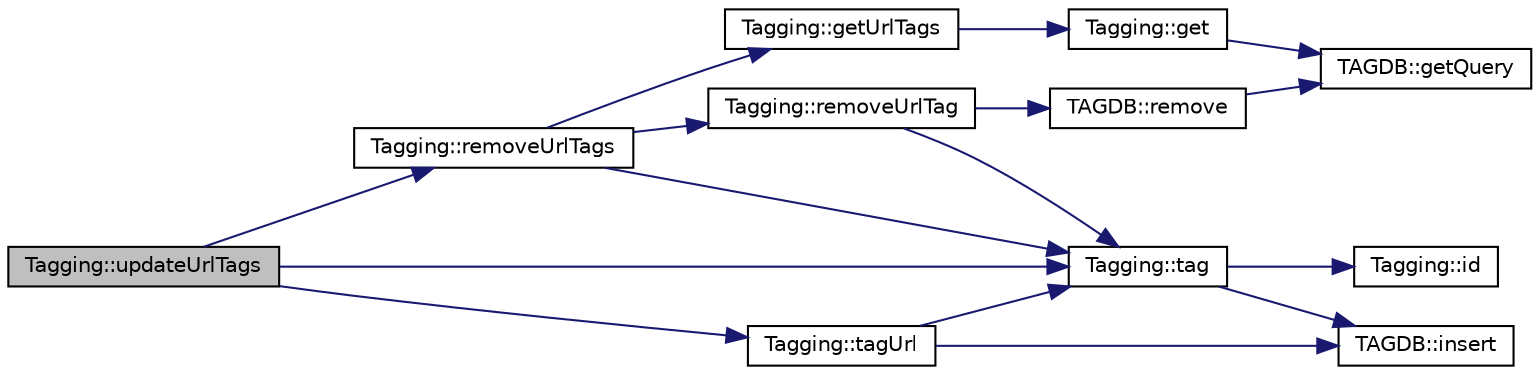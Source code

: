 digraph "Tagging::updateUrlTags"
{
 // INTERACTIVE_SVG=YES
 // LATEX_PDF_SIZE
  edge [fontname="Helvetica",fontsize="10",labelfontname="Helvetica",labelfontsize="10"];
  node [fontname="Helvetica",fontsize="10",shape=record];
  rankdir="LR";
  Node319 [label="Tagging::updateUrlTags",height=0.2,width=0.4,color="black", fillcolor="grey75", style="filled", fontcolor="black",tooltip=" "];
  Node319 -> Node320 [color="midnightblue",fontsize="10",style="solid",fontname="Helvetica"];
  Node320 [label="Tagging::removeUrlTags",height=0.2,width=0.4,color="black", fillcolor="white", style="filled",URL="$class_tagging.html#a298c85ff92866287b3dcb0cb59bc1862",tooltip=" "];
  Node320 -> Node321 [color="midnightblue",fontsize="10",style="solid",fontname="Helvetica"];
  Node321 [label="Tagging::getUrlTags",height=0.2,width=0.4,color="black", fillcolor="white", style="filled",URL="$class_tagging.html#aa1d8d4da14e96cbf6a42cacc37e18a52",tooltip=" "];
  Node321 -> Node322 [color="midnightblue",fontsize="10",style="solid",fontname="Helvetica"];
  Node322 [label="Tagging::get",height=0.2,width=0.4,color="black", fillcolor="white", style="filled",URL="$class_tagging.html#a31eafb22f7c6343f6a6e1a60c0b46d1b",tooltip=" "];
  Node322 -> Node323 [color="midnightblue",fontsize="10",style="solid",fontname="Helvetica"];
  Node323 [label="TAGDB::getQuery",height=0.2,width=0.4,color="black", fillcolor="white", style="filled",URL="$class_t_a_g_d_b.html#ae90d363ffa72013cdfe742c606888432",tooltip=" "];
  Node320 -> Node324 [color="midnightblue",fontsize="10",style="solid",fontname="Helvetica"];
  Node324 [label="Tagging::removeUrlTag",height=0.2,width=0.4,color="black", fillcolor="white", style="filled",URL="$class_tagging.html#aada83938c145e6a6fb333eb758353602",tooltip=" "];
  Node324 -> Node325 [color="midnightblue",fontsize="10",style="solid",fontname="Helvetica"];
  Node325 [label="TAGDB::remove",height=0.2,width=0.4,color="black", fillcolor="white", style="filled",URL="$class_t_a_g_d_b.html#acd75bc483c7dd93361783aab9480d90e",tooltip=" "];
  Node325 -> Node323 [color="midnightblue",fontsize="10",style="solid",fontname="Helvetica"];
  Node324 -> Node326 [color="midnightblue",fontsize="10",style="solid",fontname="Helvetica"];
  Node326 [label="Tagging::tag",height=0.2,width=0.4,color="black", fillcolor="white", style="filled",URL="$class_tagging.html#a07318e6b117e0d35c9a7a1ad7c00d4d0",tooltip=" "];
  Node326 -> Node327 [color="midnightblue",fontsize="10",style="solid",fontname="Helvetica"];
  Node327 [label="Tagging::id",height=0.2,width=0.4,color="black", fillcolor="white", style="filled",URL="$class_tagging.html#a2b8eb93e771e3f7569420ce900d0e069",tooltip=" "];
  Node326 -> Node328 [color="midnightblue",fontsize="10",style="solid",fontname="Helvetica"];
  Node328 [label="TAGDB::insert",height=0.2,width=0.4,color="black", fillcolor="white", style="filled",URL="$class_t_a_g_d_b.html#a9e576bf7931cc64359ea1380fec51f9f",tooltip=" "];
  Node320 -> Node326 [color="midnightblue",fontsize="10",style="solid",fontname="Helvetica"];
  Node319 -> Node326 [color="midnightblue",fontsize="10",style="solid",fontname="Helvetica"];
  Node319 -> Node329 [color="midnightblue",fontsize="10",style="solid",fontname="Helvetica"];
  Node329 [label="Tagging::tagUrl",height=0.2,width=0.4,color="black", fillcolor="white", style="filled",URL="$class_tagging.html#a3b9718cc91115778a013af41e8f29da5",tooltip=" "];
  Node329 -> Node328 [color="midnightblue",fontsize="10",style="solid",fontname="Helvetica"];
  Node329 -> Node326 [color="midnightblue",fontsize="10",style="solid",fontname="Helvetica"];
}
